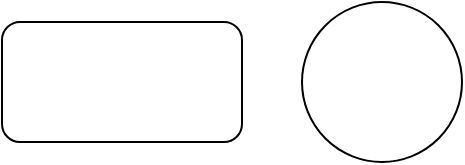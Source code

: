 <mxfile version="20.8.16" type="github"><diagram name="Page-1" id="zOLL6Man78KWtsmOukxD"><mxGraphModel dx="1434" dy="796" grid="1" gridSize="10" guides="1" tooltips="1" connect="1" arrows="1" fold="1" page="1" pageScale="1" pageWidth="850" pageHeight="1100" math="0" shadow="0"><root><mxCell id="0"/><mxCell id="1" parent="0"/><mxCell id="vvV2ItsqQ0XtHo-_M9rG-1" value="" style="ellipse;whiteSpace=wrap;html=1;aspect=fixed;" parent="1" vertex="1"><mxGeometry x="270" y="200" width="80" height="80" as="geometry"/></mxCell><mxCell id="vvV2ItsqQ0XtHo-_M9rG-2" value="" style="rounded=1;whiteSpace=wrap;html=1;" parent="1" vertex="1"><mxGeometry x="120" y="210" width="120" height="60" as="geometry"/></mxCell></root></mxGraphModel></diagram></mxfile>
